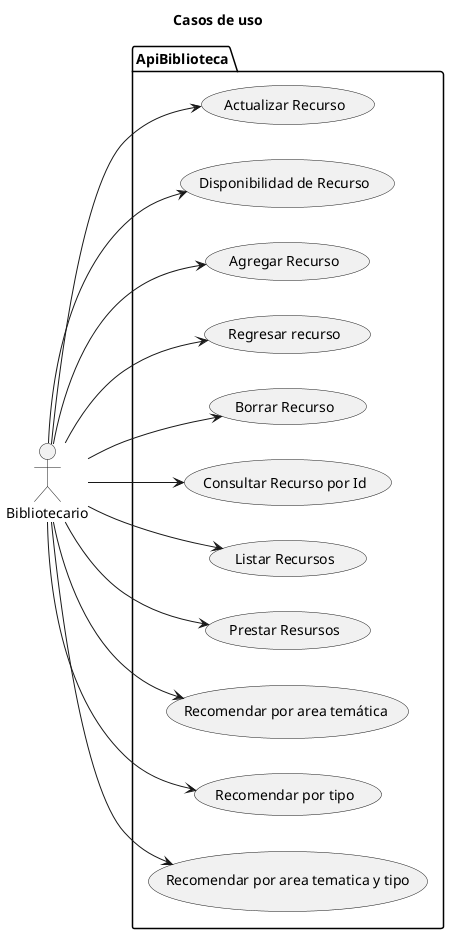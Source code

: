 @startuml
'https://plantuml.com/sequence-diagram

left to right direction
title "Casos de uso"
actor :Bibliotecario: as user
skinparam actorStyle awesome
package ApiBiblioteca{
usecase "Actualizar Recurso" as uc1
usecase "Disponibilidad de Recurso" as uc2
usecase "Agregar Recurso" as uc3
usecase "Regresar recurso" as uc4
usecase "Borrar Recurso" as uc5
usecase "Consultar Recurso por Id" as uc6
usecase "Listar Recursos" as uc7
usecase "Prestar Resursos" as uc8
usecase "Recomendar por area temática" as uc9
usecase "Recomendar por tipo" as uc10
usecase "Recomendar por area tematica y tipo" as uc11
}

user --> uc1
user --> uc2
user --> uc3
user --> uc4
user --> uc5
user --> uc6
user --> uc7
user --> uc8
user --> uc9
user --> uc10
user --> uc11

@enduml